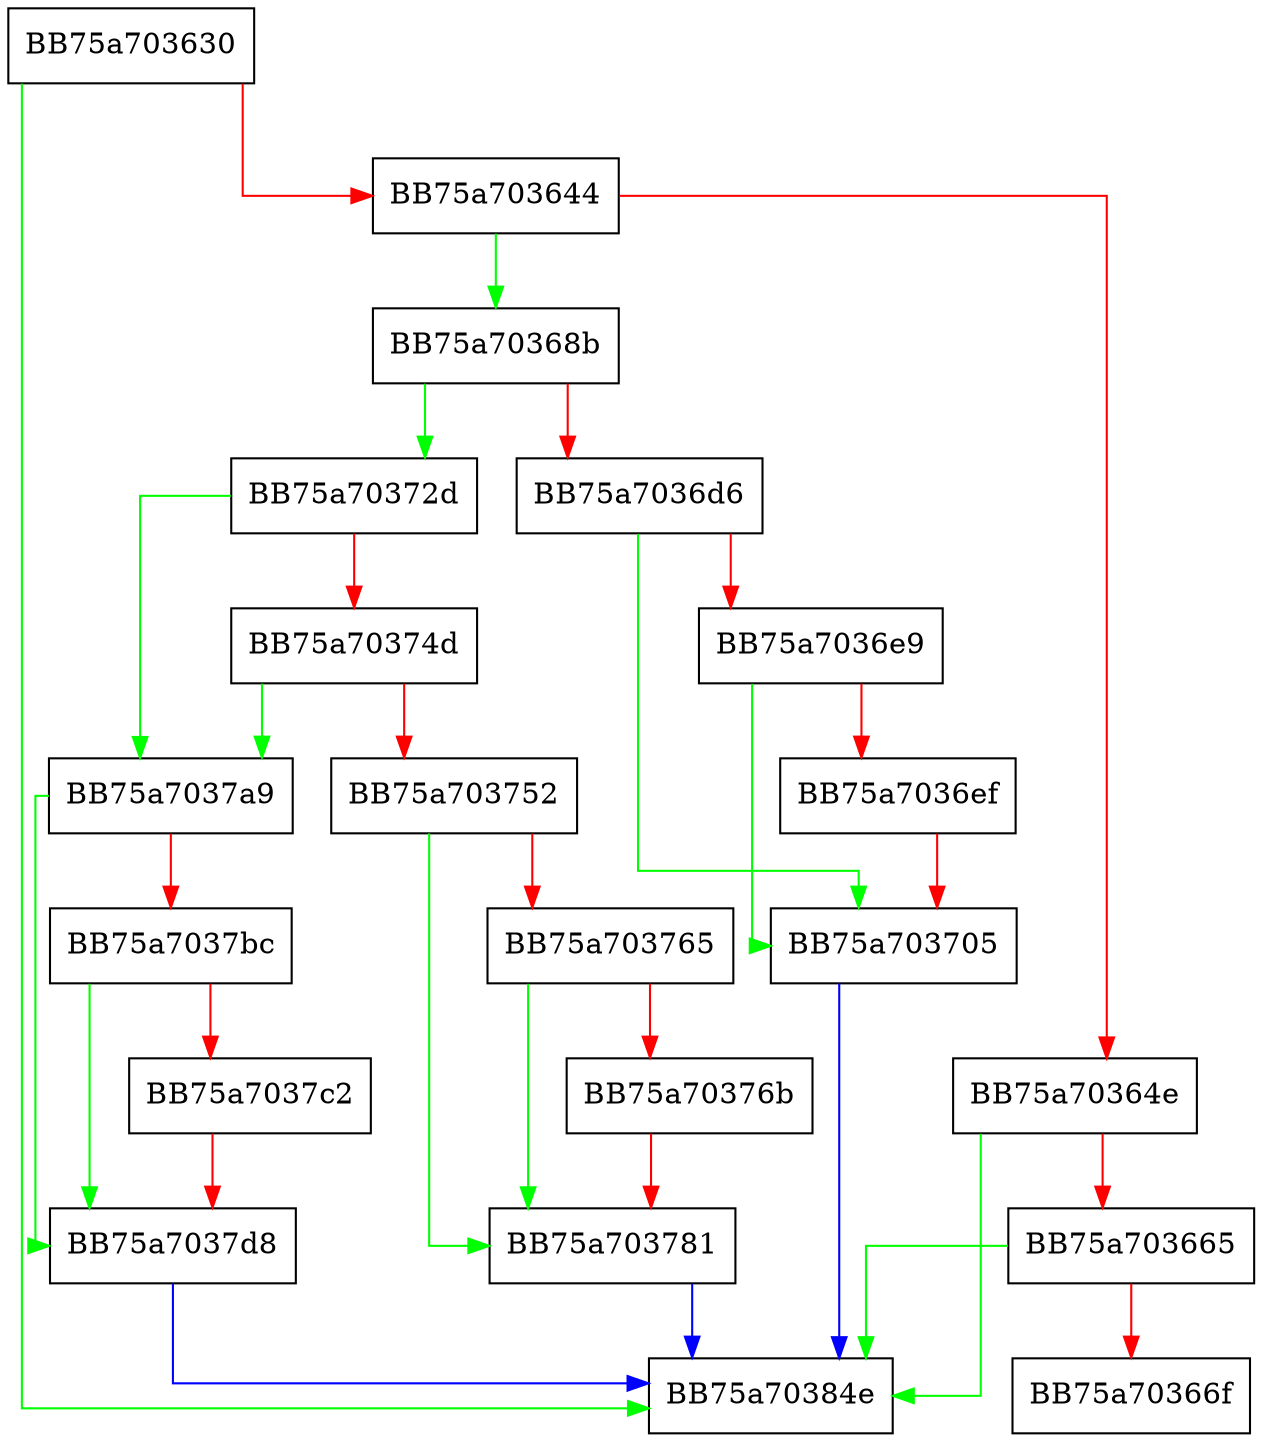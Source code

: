 digraph LoadBmCache {
  node [shape="box"];
  graph [splines=ortho];
  BB75a703630 -> BB75a70384e [color="green"];
  BB75a703630 -> BB75a703644 [color="red"];
  BB75a703644 -> BB75a70368b [color="green"];
  BB75a703644 -> BB75a70364e [color="red"];
  BB75a70364e -> BB75a70384e [color="green"];
  BB75a70364e -> BB75a703665 [color="red"];
  BB75a703665 -> BB75a70384e [color="green"];
  BB75a703665 -> BB75a70366f [color="red"];
  BB75a70368b -> BB75a70372d [color="green"];
  BB75a70368b -> BB75a7036d6 [color="red"];
  BB75a7036d6 -> BB75a703705 [color="green"];
  BB75a7036d6 -> BB75a7036e9 [color="red"];
  BB75a7036e9 -> BB75a703705 [color="green"];
  BB75a7036e9 -> BB75a7036ef [color="red"];
  BB75a7036ef -> BB75a703705 [color="red"];
  BB75a703705 -> BB75a70384e [color="blue"];
  BB75a70372d -> BB75a7037a9 [color="green"];
  BB75a70372d -> BB75a70374d [color="red"];
  BB75a70374d -> BB75a7037a9 [color="green"];
  BB75a70374d -> BB75a703752 [color="red"];
  BB75a703752 -> BB75a703781 [color="green"];
  BB75a703752 -> BB75a703765 [color="red"];
  BB75a703765 -> BB75a703781 [color="green"];
  BB75a703765 -> BB75a70376b [color="red"];
  BB75a70376b -> BB75a703781 [color="red"];
  BB75a703781 -> BB75a70384e [color="blue"];
  BB75a7037a9 -> BB75a7037d8 [color="green"];
  BB75a7037a9 -> BB75a7037bc [color="red"];
  BB75a7037bc -> BB75a7037d8 [color="green"];
  BB75a7037bc -> BB75a7037c2 [color="red"];
  BB75a7037c2 -> BB75a7037d8 [color="red"];
  BB75a7037d8 -> BB75a70384e [color="blue"];
}